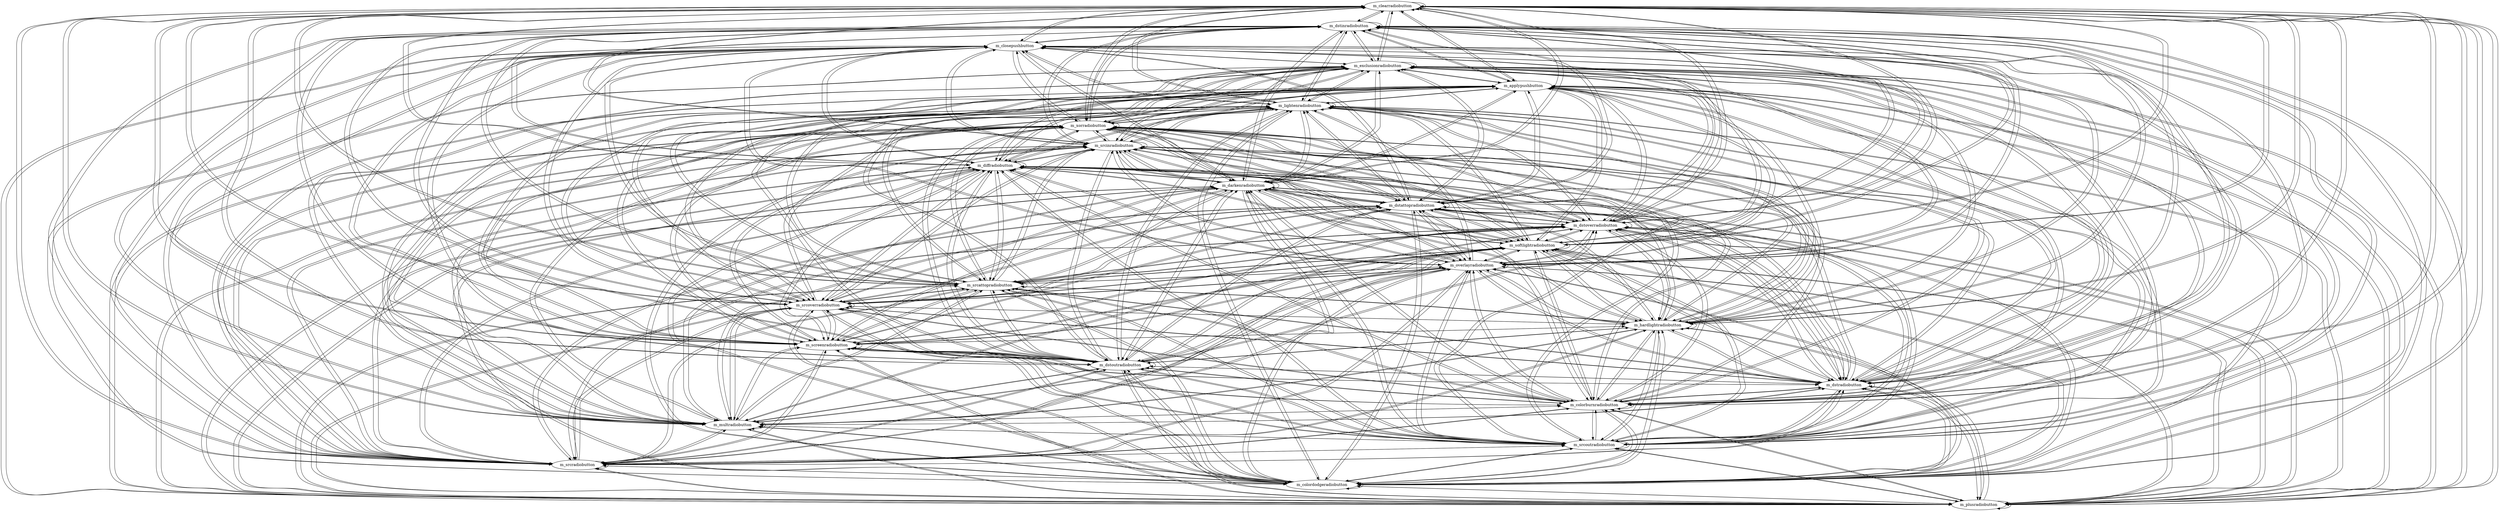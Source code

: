strict digraph G {
  m_clearradiobutton [ label="m_clearradiobutton" ];
  m_dstinradiobutton [ label="m_dstinradiobutton" ];
  m_plusradiobutton [ label="m_plusradiobutton" ];
  m_colordodgeradiobutton [ label="m_colordodgeradiobutton" ];
  m_srcradiobutton [ label="m_srcradiobutton" ];
  m_srcoutradiobutton [ label="m_srcoutradiobutton" ];
  m_multradiobutton [ label="m_multradiobutton" ];
  m_colorburnradiobutton [ label="m_colorburnradiobutton" ];
  m_dstradiobutton [ label="m_dstradiobutton" ];
  m_dstoutradiobutton [ label="m_dstoutradiobutton" ];
  m_screenradiobutton [ label="m_screenradiobutton" ];
  m_hardlightradiobutton [ label="m_hardlightradiobutton" ];
  m_srcoverradiobutton [ label="m_srcoverradiobutton" ];
  m_srcattopradiobutton [ label="m_srcattopradiobutton" ];
  m_overlayradiobutton [ label="m_overlayradiobutton" ];
  m_softlightradiobutton [ label="m_softlightradiobutton" ];
  m_dstoverradiobutton [ label="m_dstoverradiobutton" ];
  m_dstattopradiobutton [ label="m_dstattopradiobutton" ];
  m_darkenradiobutton [ label="m_darkenradiobutton" ];
  m_diffradiobutton [ label="m_diffradiobutton" ];
  m_srcinradiobutton [ label="m_srcinradiobutton" ];
  m_xorradiobutton [ label="m_xorradiobutton" ];
  m_lightenradiobutton [ label="m_lightenradiobutton" ];
  m_exclusionradiobutton [ label="m_exclusionradiobutton" ];
  m_applypushbutton [ label="m_applypushbutton" ];
  m_closepushbutton [ label="m_closepushbutton" ];
  m_clearradiobutton -> m_clearradiobutton;
  m_clearradiobutton -> m_dstinradiobutton;
  m_clearradiobutton -> m_plusradiobutton;
  m_clearradiobutton -> m_colordodgeradiobutton;
  m_clearradiobutton -> m_srcradiobutton;
  m_clearradiobutton -> m_srcoutradiobutton;
  m_clearradiobutton -> m_multradiobutton;
  m_clearradiobutton -> m_colorburnradiobutton;
  m_clearradiobutton -> m_dstradiobutton;
  m_clearradiobutton -> m_dstoutradiobutton;
  m_clearradiobutton -> m_screenradiobutton;
  m_clearradiobutton -> m_hardlightradiobutton;
  m_clearradiobutton -> m_srcoverradiobutton;
  m_clearradiobutton -> m_srcattopradiobutton;
  m_clearradiobutton -> m_overlayradiobutton;
  m_clearradiobutton -> m_softlightradiobutton;
  m_clearradiobutton -> m_dstoverradiobutton;
  m_clearradiobutton -> m_dstattopradiobutton;
  m_clearradiobutton -> m_darkenradiobutton;
  m_clearradiobutton -> m_diffradiobutton;
  m_clearradiobutton -> m_srcinradiobutton;
  m_clearradiobutton -> m_xorradiobutton;
  m_clearradiobutton -> m_lightenradiobutton;
  m_clearradiobutton -> m_exclusionradiobutton;
  m_clearradiobutton -> m_applypushbutton;
  m_clearradiobutton -> m_closepushbutton;
  m_dstinradiobutton -> m_clearradiobutton;
  m_dstinradiobutton -> m_dstinradiobutton;
  m_dstinradiobutton -> m_plusradiobutton;
  m_dstinradiobutton -> m_colordodgeradiobutton;
  m_dstinradiobutton -> m_srcradiobutton;
  m_dstinradiobutton -> m_srcoutradiobutton;
  m_dstinradiobutton -> m_multradiobutton;
  m_dstinradiobutton -> m_colorburnradiobutton;
  m_dstinradiobutton -> m_dstradiobutton;
  m_dstinradiobutton -> m_dstoutradiobutton;
  m_dstinradiobutton -> m_screenradiobutton;
  m_dstinradiobutton -> m_hardlightradiobutton;
  m_dstinradiobutton -> m_srcoverradiobutton;
  m_dstinradiobutton -> m_srcattopradiobutton;
  m_dstinradiobutton -> m_overlayradiobutton;
  m_dstinradiobutton -> m_softlightradiobutton;
  m_dstinradiobutton -> m_dstoverradiobutton;
  m_dstinradiobutton -> m_dstattopradiobutton;
  m_dstinradiobutton -> m_darkenradiobutton;
  m_dstinradiobutton -> m_diffradiobutton;
  m_dstinradiobutton -> m_srcinradiobutton;
  m_dstinradiobutton -> m_xorradiobutton;
  m_dstinradiobutton -> m_lightenradiobutton;
  m_dstinradiobutton -> m_exclusionradiobutton;
  m_dstinradiobutton -> m_applypushbutton;
  m_dstinradiobutton -> m_closepushbutton;
  m_plusradiobutton -> m_clearradiobutton;
  m_plusradiobutton -> m_dstinradiobutton;
  m_plusradiobutton -> m_plusradiobutton;
  m_plusradiobutton -> m_colordodgeradiobutton;
  m_plusradiobutton -> m_srcradiobutton;
  m_plusradiobutton -> m_srcoutradiobutton;
  m_plusradiobutton -> m_multradiobutton;
  m_plusradiobutton -> m_colorburnradiobutton;
  m_plusradiobutton -> m_dstradiobutton;
  m_plusradiobutton -> m_dstoutradiobutton;
  m_plusradiobutton -> m_screenradiobutton;
  m_plusradiobutton -> m_hardlightradiobutton;
  m_plusradiobutton -> m_srcoverradiobutton;
  m_plusradiobutton -> m_srcattopradiobutton;
  m_plusradiobutton -> m_overlayradiobutton;
  m_plusradiobutton -> m_softlightradiobutton;
  m_plusradiobutton -> m_dstoverradiobutton;
  m_plusradiobutton -> m_dstattopradiobutton;
  m_plusradiobutton -> m_darkenradiobutton;
  m_plusradiobutton -> m_diffradiobutton;
  m_plusradiobutton -> m_srcinradiobutton;
  m_plusradiobutton -> m_xorradiobutton;
  m_plusradiobutton -> m_lightenradiobutton;
  m_plusradiobutton -> m_exclusionradiobutton;
  m_plusradiobutton -> m_applypushbutton;
  m_plusradiobutton -> m_closepushbutton;
  m_colordodgeradiobutton -> m_clearradiobutton;
  m_colordodgeradiobutton -> m_dstinradiobutton;
  m_colordodgeradiobutton -> m_plusradiobutton;
  m_colordodgeradiobutton -> m_colordodgeradiobutton;
  m_colordodgeradiobutton -> m_srcradiobutton;
  m_colordodgeradiobutton -> m_srcoutradiobutton;
  m_colordodgeradiobutton -> m_multradiobutton;
  m_colordodgeradiobutton -> m_colorburnradiobutton;
  m_colordodgeradiobutton -> m_dstradiobutton;
  m_colordodgeradiobutton -> m_dstoutradiobutton;
  m_colordodgeradiobutton -> m_screenradiobutton;
  m_colordodgeradiobutton -> m_hardlightradiobutton;
  m_colordodgeradiobutton -> m_srcoverradiobutton;
  m_colordodgeradiobutton -> m_srcattopradiobutton;
  m_colordodgeradiobutton -> m_overlayradiobutton;
  m_colordodgeradiobutton -> m_softlightradiobutton;
  m_colordodgeradiobutton -> m_dstoverradiobutton;
  m_colordodgeradiobutton -> m_dstattopradiobutton;
  m_colordodgeradiobutton -> m_darkenradiobutton;
  m_colordodgeradiobutton -> m_diffradiobutton;
  m_colordodgeradiobutton -> m_srcinradiobutton;
  m_colordodgeradiobutton -> m_xorradiobutton;
  m_colordodgeradiobutton -> m_lightenradiobutton;
  m_colordodgeradiobutton -> m_exclusionradiobutton;
  m_colordodgeradiobutton -> m_applypushbutton;
  m_colordodgeradiobutton -> m_closepushbutton;
  m_srcradiobutton -> m_clearradiobutton;
  m_srcradiobutton -> m_dstinradiobutton;
  m_srcradiobutton -> m_plusradiobutton;
  m_srcradiobutton -> m_colordodgeradiobutton;
  m_srcradiobutton -> m_srcradiobutton;
  m_srcradiobutton -> m_srcoutradiobutton;
  m_srcradiobutton -> m_multradiobutton;
  m_srcradiobutton -> m_colorburnradiobutton;
  m_srcradiobutton -> m_dstradiobutton;
  m_srcradiobutton -> m_dstoutradiobutton;
  m_srcradiobutton -> m_screenradiobutton;
  m_srcradiobutton -> m_hardlightradiobutton;
  m_srcradiobutton -> m_srcoverradiobutton;
  m_srcradiobutton -> m_srcattopradiobutton;
  m_srcradiobutton -> m_overlayradiobutton;
  m_srcradiobutton -> m_softlightradiobutton;
  m_srcradiobutton -> m_dstoverradiobutton;
  m_srcradiobutton -> m_dstattopradiobutton;
  m_srcradiobutton -> m_darkenradiobutton;
  m_srcradiobutton -> m_diffradiobutton;
  m_srcradiobutton -> m_srcinradiobutton;
  m_srcradiobutton -> m_xorradiobutton;
  m_srcradiobutton -> m_lightenradiobutton;
  m_srcradiobutton -> m_exclusionradiobutton;
  m_srcradiobutton -> m_applypushbutton;
  m_srcradiobutton -> m_closepushbutton;
  m_srcoutradiobutton -> m_clearradiobutton;
  m_srcoutradiobutton -> m_dstinradiobutton;
  m_srcoutradiobutton -> m_plusradiobutton;
  m_srcoutradiobutton -> m_colordodgeradiobutton;
  m_srcoutradiobutton -> m_srcradiobutton;
  m_srcoutradiobutton -> m_srcoutradiobutton;
  m_srcoutradiobutton -> m_multradiobutton;
  m_srcoutradiobutton -> m_colorburnradiobutton;
  m_srcoutradiobutton -> m_dstradiobutton;
  m_srcoutradiobutton -> m_dstoutradiobutton;
  m_srcoutradiobutton -> m_screenradiobutton;
  m_srcoutradiobutton -> m_hardlightradiobutton;
  m_srcoutradiobutton -> m_srcoverradiobutton;
  m_srcoutradiobutton -> m_srcattopradiobutton;
  m_srcoutradiobutton -> m_overlayradiobutton;
  m_srcoutradiobutton -> m_softlightradiobutton;
  m_srcoutradiobutton -> m_dstoverradiobutton;
  m_srcoutradiobutton -> m_dstattopradiobutton;
  m_srcoutradiobutton -> m_darkenradiobutton;
  m_srcoutradiobutton -> m_diffradiobutton;
  m_srcoutradiobutton -> m_srcinradiobutton;
  m_srcoutradiobutton -> m_xorradiobutton;
  m_srcoutradiobutton -> m_lightenradiobutton;
  m_srcoutradiobutton -> m_exclusionradiobutton;
  m_srcoutradiobutton -> m_applypushbutton;
  m_srcoutradiobutton -> m_closepushbutton;
  m_multradiobutton -> m_clearradiobutton;
  m_multradiobutton -> m_dstinradiobutton;
  m_multradiobutton -> m_plusradiobutton;
  m_multradiobutton -> m_colordodgeradiobutton;
  m_multradiobutton -> m_srcradiobutton;
  m_multradiobutton -> m_srcoutradiobutton;
  m_multradiobutton -> m_multradiobutton;
  m_multradiobutton -> m_colorburnradiobutton;
  m_multradiobutton -> m_dstradiobutton;
  m_multradiobutton -> m_dstoutradiobutton;
  m_multradiobutton -> m_screenradiobutton;
  m_multradiobutton -> m_hardlightradiobutton;
  m_multradiobutton -> m_srcoverradiobutton;
  m_multradiobutton -> m_srcattopradiobutton;
  m_multradiobutton -> m_overlayradiobutton;
  m_multradiobutton -> m_softlightradiobutton;
  m_multradiobutton -> m_dstoverradiobutton;
  m_multradiobutton -> m_dstattopradiobutton;
  m_multradiobutton -> m_darkenradiobutton;
  m_multradiobutton -> m_diffradiobutton;
  m_multradiobutton -> m_srcinradiobutton;
  m_multradiobutton -> m_xorradiobutton;
  m_multradiobutton -> m_lightenradiobutton;
  m_multradiobutton -> m_exclusionradiobutton;
  m_multradiobutton -> m_applypushbutton;
  m_multradiobutton -> m_closepushbutton;
  m_colorburnradiobutton -> m_clearradiobutton;
  m_colorburnradiobutton -> m_dstinradiobutton;
  m_colorburnradiobutton -> m_plusradiobutton;
  m_colorburnradiobutton -> m_colordodgeradiobutton;
  m_colorburnradiobutton -> m_srcradiobutton;
  m_colorburnradiobutton -> m_srcoutradiobutton;
  m_colorburnradiobutton -> m_multradiobutton;
  m_colorburnradiobutton -> m_colorburnradiobutton;
  m_colorburnradiobutton -> m_dstradiobutton;
  m_colorburnradiobutton -> m_dstoutradiobutton;
  m_colorburnradiobutton -> m_screenradiobutton;
  m_colorburnradiobutton -> m_hardlightradiobutton;
  m_colorburnradiobutton -> m_srcoverradiobutton;
  m_colorburnradiobutton -> m_srcattopradiobutton;
  m_colorburnradiobutton -> m_overlayradiobutton;
  m_colorburnradiobutton -> m_softlightradiobutton;
  m_colorburnradiobutton -> m_dstoverradiobutton;
  m_colorburnradiobutton -> m_dstattopradiobutton;
  m_colorburnradiobutton -> m_darkenradiobutton;
  m_colorburnradiobutton -> m_diffradiobutton;
  m_colorburnradiobutton -> m_srcinradiobutton;
  m_colorburnradiobutton -> m_xorradiobutton;
  m_colorburnradiobutton -> m_lightenradiobutton;
  m_colorburnradiobutton -> m_exclusionradiobutton;
  m_colorburnradiobutton -> m_applypushbutton;
  m_colorburnradiobutton -> m_closepushbutton;
  m_dstradiobutton -> m_clearradiobutton;
  m_dstradiobutton -> m_dstinradiobutton;
  m_dstradiobutton -> m_plusradiobutton;
  m_dstradiobutton -> m_colordodgeradiobutton;
  m_dstradiobutton -> m_srcradiobutton;
  m_dstradiobutton -> m_srcoutradiobutton;
  m_dstradiobutton -> m_multradiobutton;
  m_dstradiobutton -> m_colorburnradiobutton;
  m_dstradiobutton -> m_dstradiobutton;
  m_dstradiobutton -> m_dstoutradiobutton;
  m_dstradiobutton -> m_screenradiobutton;
  m_dstradiobutton -> m_hardlightradiobutton;
  m_dstradiobutton -> m_srcoverradiobutton;
  m_dstradiobutton -> m_srcattopradiobutton;
  m_dstradiobutton -> m_overlayradiobutton;
  m_dstradiobutton -> m_softlightradiobutton;
  m_dstradiobutton -> m_dstoverradiobutton;
  m_dstradiobutton -> m_dstattopradiobutton;
  m_dstradiobutton -> m_darkenradiobutton;
  m_dstradiobutton -> m_diffradiobutton;
  m_dstradiobutton -> m_srcinradiobutton;
  m_dstradiobutton -> m_xorradiobutton;
  m_dstradiobutton -> m_lightenradiobutton;
  m_dstradiobutton -> m_exclusionradiobutton;
  m_dstradiobutton -> m_applypushbutton;
  m_dstradiobutton -> m_closepushbutton;
  m_dstoutradiobutton -> m_clearradiobutton;
  m_dstoutradiobutton -> m_dstinradiobutton;
  m_dstoutradiobutton -> m_plusradiobutton;
  m_dstoutradiobutton -> m_colordodgeradiobutton;
  m_dstoutradiobutton -> m_srcradiobutton;
  m_dstoutradiobutton -> m_srcoutradiobutton;
  m_dstoutradiobutton -> m_multradiobutton;
  m_dstoutradiobutton -> m_colorburnradiobutton;
  m_dstoutradiobutton -> m_dstradiobutton;
  m_dstoutradiobutton -> m_dstoutradiobutton;
  m_dstoutradiobutton -> m_screenradiobutton;
  m_dstoutradiobutton -> m_hardlightradiobutton;
  m_dstoutradiobutton -> m_srcoverradiobutton;
  m_dstoutradiobutton -> m_srcattopradiobutton;
  m_dstoutradiobutton -> m_overlayradiobutton;
  m_dstoutradiobutton -> m_softlightradiobutton;
  m_dstoutradiobutton -> m_dstoverradiobutton;
  m_dstoutradiobutton -> m_dstattopradiobutton;
  m_dstoutradiobutton -> m_darkenradiobutton;
  m_dstoutradiobutton -> m_diffradiobutton;
  m_dstoutradiobutton -> m_srcinradiobutton;
  m_dstoutradiobutton -> m_xorradiobutton;
  m_dstoutradiobutton -> m_lightenradiobutton;
  m_dstoutradiobutton -> m_exclusionradiobutton;
  m_dstoutradiobutton -> m_applypushbutton;
  m_dstoutradiobutton -> m_closepushbutton;
  m_screenradiobutton -> m_clearradiobutton;
  m_screenradiobutton -> m_dstinradiobutton;
  m_screenradiobutton -> m_plusradiobutton;
  m_screenradiobutton -> m_colordodgeradiobutton;
  m_screenradiobutton -> m_srcradiobutton;
  m_screenradiobutton -> m_srcoutradiobutton;
  m_screenradiobutton -> m_multradiobutton;
  m_screenradiobutton -> m_colorburnradiobutton;
  m_screenradiobutton -> m_dstradiobutton;
  m_screenradiobutton -> m_dstoutradiobutton;
  m_screenradiobutton -> m_screenradiobutton;
  m_screenradiobutton -> m_hardlightradiobutton;
  m_screenradiobutton -> m_srcoverradiobutton;
  m_screenradiobutton -> m_srcattopradiobutton;
  m_screenradiobutton -> m_overlayradiobutton;
  m_screenradiobutton -> m_softlightradiobutton;
  m_screenradiobutton -> m_dstoverradiobutton;
  m_screenradiobutton -> m_dstattopradiobutton;
  m_screenradiobutton -> m_darkenradiobutton;
  m_screenradiobutton -> m_diffradiobutton;
  m_screenradiobutton -> m_srcinradiobutton;
  m_screenradiobutton -> m_xorradiobutton;
  m_screenradiobutton -> m_lightenradiobutton;
  m_screenradiobutton -> m_exclusionradiobutton;
  m_screenradiobutton -> m_applypushbutton;
  m_screenradiobutton -> m_closepushbutton;
  m_hardlightradiobutton -> m_clearradiobutton;
  m_hardlightradiobutton -> m_dstinradiobutton;
  m_hardlightradiobutton -> m_plusradiobutton;
  m_hardlightradiobutton -> m_colordodgeradiobutton;
  m_hardlightradiobutton -> m_srcradiobutton;
  m_hardlightradiobutton -> m_srcoutradiobutton;
  m_hardlightradiobutton -> m_multradiobutton;
  m_hardlightradiobutton -> m_colorburnradiobutton;
  m_hardlightradiobutton -> m_dstradiobutton;
  m_hardlightradiobutton -> m_dstoutradiobutton;
  m_hardlightradiobutton -> m_screenradiobutton;
  m_hardlightradiobutton -> m_hardlightradiobutton;
  m_hardlightradiobutton -> m_srcoverradiobutton;
  m_hardlightradiobutton -> m_srcattopradiobutton;
  m_hardlightradiobutton -> m_overlayradiobutton;
  m_hardlightradiobutton -> m_softlightradiobutton;
  m_hardlightradiobutton -> m_dstoverradiobutton;
  m_hardlightradiobutton -> m_dstattopradiobutton;
  m_hardlightradiobutton -> m_darkenradiobutton;
  m_hardlightradiobutton -> m_diffradiobutton;
  m_hardlightradiobutton -> m_srcinradiobutton;
  m_hardlightradiobutton -> m_xorradiobutton;
  m_hardlightradiobutton -> m_lightenradiobutton;
  m_hardlightradiobutton -> m_exclusionradiobutton;
  m_hardlightradiobutton -> m_applypushbutton;
  m_hardlightradiobutton -> m_closepushbutton;
  m_srcoverradiobutton -> m_clearradiobutton;
  m_srcoverradiobutton -> m_dstinradiobutton;
  m_srcoverradiobutton -> m_plusradiobutton;
  m_srcoverradiobutton -> m_colordodgeradiobutton;
  m_srcoverradiobutton -> m_srcradiobutton;
  m_srcoverradiobutton -> m_srcoutradiobutton;
  m_srcoverradiobutton -> m_multradiobutton;
  m_srcoverradiobutton -> m_colorburnradiobutton;
  m_srcoverradiobutton -> m_dstradiobutton;
  m_srcoverradiobutton -> m_dstoutradiobutton;
  m_srcoverradiobutton -> m_screenradiobutton;
  m_srcoverradiobutton -> m_hardlightradiobutton;
  m_srcoverradiobutton -> m_srcoverradiobutton;
  m_srcoverradiobutton -> m_srcattopradiobutton;
  m_srcoverradiobutton -> m_overlayradiobutton;
  m_srcoverradiobutton -> m_softlightradiobutton;
  m_srcoverradiobutton -> m_dstoverradiobutton;
  m_srcoverradiobutton -> m_dstattopradiobutton;
  m_srcoverradiobutton -> m_darkenradiobutton;
  m_srcoverradiobutton -> m_diffradiobutton;
  m_srcoverradiobutton -> m_srcinradiobutton;
  m_srcoverradiobutton -> m_xorradiobutton;
  m_srcoverradiobutton -> m_lightenradiobutton;
  m_srcoverradiobutton -> m_exclusionradiobutton;
  m_srcoverradiobutton -> m_applypushbutton;
  m_srcoverradiobutton -> m_closepushbutton;
  m_srcattopradiobutton -> m_clearradiobutton;
  m_srcattopradiobutton -> m_dstinradiobutton;
  m_srcattopradiobutton -> m_plusradiobutton;
  m_srcattopradiobutton -> m_colordodgeradiobutton;
  m_srcattopradiobutton -> m_srcradiobutton;
  m_srcattopradiobutton -> m_srcoutradiobutton;
  m_srcattopradiobutton -> m_multradiobutton;
  m_srcattopradiobutton -> m_colorburnradiobutton;
  m_srcattopradiobutton -> m_dstradiobutton;
  m_srcattopradiobutton -> m_dstoutradiobutton;
  m_srcattopradiobutton -> m_screenradiobutton;
  m_srcattopradiobutton -> m_hardlightradiobutton;
  m_srcattopradiobutton -> m_srcoverradiobutton;
  m_srcattopradiobutton -> m_srcattopradiobutton;
  m_srcattopradiobutton -> m_overlayradiobutton;
  m_srcattopradiobutton -> m_softlightradiobutton;
  m_srcattopradiobutton -> m_dstoverradiobutton;
  m_srcattopradiobutton -> m_dstattopradiobutton;
  m_srcattopradiobutton -> m_darkenradiobutton;
  m_srcattopradiobutton -> m_diffradiobutton;
  m_srcattopradiobutton -> m_srcinradiobutton;
  m_srcattopradiobutton -> m_xorradiobutton;
  m_srcattopradiobutton -> m_lightenradiobutton;
  m_srcattopradiobutton -> m_exclusionradiobutton;
  m_srcattopradiobutton -> m_applypushbutton;
  m_srcattopradiobutton -> m_closepushbutton;
  m_overlayradiobutton -> m_clearradiobutton;
  m_overlayradiobutton -> m_dstinradiobutton;
  m_overlayradiobutton -> m_plusradiobutton;
  m_overlayradiobutton -> m_colordodgeradiobutton;
  m_overlayradiobutton -> m_srcradiobutton;
  m_overlayradiobutton -> m_srcoutradiobutton;
  m_overlayradiobutton -> m_multradiobutton;
  m_overlayradiobutton -> m_colorburnradiobutton;
  m_overlayradiobutton -> m_dstradiobutton;
  m_overlayradiobutton -> m_dstoutradiobutton;
  m_overlayradiobutton -> m_screenradiobutton;
  m_overlayradiobutton -> m_hardlightradiobutton;
  m_overlayradiobutton -> m_srcoverradiobutton;
  m_overlayradiobutton -> m_srcattopradiobutton;
  m_overlayradiobutton -> m_overlayradiobutton;
  m_overlayradiobutton -> m_softlightradiobutton;
  m_overlayradiobutton -> m_dstoverradiobutton;
  m_overlayradiobutton -> m_dstattopradiobutton;
  m_overlayradiobutton -> m_darkenradiobutton;
  m_overlayradiobutton -> m_diffradiobutton;
  m_overlayradiobutton -> m_srcinradiobutton;
  m_overlayradiobutton -> m_xorradiobutton;
  m_overlayradiobutton -> m_lightenradiobutton;
  m_overlayradiobutton -> m_exclusionradiobutton;
  m_overlayradiobutton -> m_applypushbutton;
  m_overlayradiobutton -> m_closepushbutton;
  m_softlightradiobutton -> m_clearradiobutton;
  m_softlightradiobutton -> m_dstinradiobutton;
  m_softlightradiobutton -> m_plusradiobutton;
  m_softlightradiobutton -> m_colordodgeradiobutton;
  m_softlightradiobutton -> m_srcradiobutton;
  m_softlightradiobutton -> m_srcoutradiobutton;
  m_softlightradiobutton -> m_multradiobutton;
  m_softlightradiobutton -> m_colorburnradiobutton;
  m_softlightradiobutton -> m_dstradiobutton;
  m_softlightradiobutton -> m_dstoutradiobutton;
  m_softlightradiobutton -> m_screenradiobutton;
  m_softlightradiobutton -> m_hardlightradiobutton;
  m_softlightradiobutton -> m_srcoverradiobutton;
  m_softlightradiobutton -> m_srcattopradiobutton;
  m_softlightradiobutton -> m_overlayradiobutton;
  m_softlightradiobutton -> m_softlightradiobutton;
  m_softlightradiobutton -> m_dstoverradiobutton;
  m_softlightradiobutton -> m_dstattopradiobutton;
  m_softlightradiobutton -> m_darkenradiobutton;
  m_softlightradiobutton -> m_diffradiobutton;
  m_softlightradiobutton -> m_srcinradiobutton;
  m_softlightradiobutton -> m_xorradiobutton;
  m_softlightradiobutton -> m_lightenradiobutton;
  m_softlightradiobutton -> m_exclusionradiobutton;
  m_softlightradiobutton -> m_applypushbutton;
  m_softlightradiobutton -> m_closepushbutton;
  m_dstoverradiobutton -> m_clearradiobutton;
  m_dstoverradiobutton -> m_dstinradiobutton;
  m_dstoverradiobutton -> m_plusradiobutton;
  m_dstoverradiobutton -> m_colordodgeradiobutton;
  m_dstoverradiobutton -> m_srcradiobutton;
  m_dstoverradiobutton -> m_srcoutradiobutton;
  m_dstoverradiobutton -> m_multradiobutton;
  m_dstoverradiobutton -> m_colorburnradiobutton;
  m_dstoverradiobutton -> m_dstradiobutton;
  m_dstoverradiobutton -> m_dstoutradiobutton;
  m_dstoverradiobutton -> m_screenradiobutton;
  m_dstoverradiobutton -> m_hardlightradiobutton;
  m_dstoverradiobutton -> m_srcoverradiobutton;
  m_dstoverradiobutton -> m_srcattopradiobutton;
  m_dstoverradiobutton -> m_overlayradiobutton;
  m_dstoverradiobutton -> m_softlightradiobutton;
  m_dstoverradiobutton -> m_dstoverradiobutton;
  m_dstoverradiobutton -> m_dstattopradiobutton;
  m_dstoverradiobutton -> m_darkenradiobutton;
  m_dstoverradiobutton -> m_diffradiobutton;
  m_dstoverradiobutton -> m_srcinradiobutton;
  m_dstoverradiobutton -> m_xorradiobutton;
  m_dstoverradiobutton -> m_lightenradiobutton;
  m_dstoverradiobutton -> m_exclusionradiobutton;
  m_dstoverradiobutton -> m_applypushbutton;
  m_dstoverradiobutton -> m_closepushbutton;
  m_dstattopradiobutton -> m_clearradiobutton;
  m_dstattopradiobutton -> m_dstinradiobutton;
  m_dstattopradiobutton -> m_plusradiobutton;
  m_dstattopradiobutton -> m_colordodgeradiobutton;
  m_dstattopradiobutton -> m_srcradiobutton;
  m_dstattopradiobutton -> m_srcoutradiobutton;
  m_dstattopradiobutton -> m_multradiobutton;
  m_dstattopradiobutton -> m_colorburnradiobutton;
  m_dstattopradiobutton -> m_dstradiobutton;
  m_dstattopradiobutton -> m_dstoutradiobutton;
  m_dstattopradiobutton -> m_screenradiobutton;
  m_dstattopradiobutton -> m_hardlightradiobutton;
  m_dstattopradiobutton -> m_srcoverradiobutton;
  m_dstattopradiobutton -> m_srcattopradiobutton;
  m_dstattopradiobutton -> m_overlayradiobutton;
  m_dstattopradiobutton -> m_softlightradiobutton;
  m_dstattopradiobutton -> m_dstoverradiobutton;
  m_dstattopradiobutton -> m_dstattopradiobutton;
  m_dstattopradiobutton -> m_darkenradiobutton;
  m_dstattopradiobutton -> m_diffradiobutton;
  m_dstattopradiobutton -> m_srcinradiobutton;
  m_dstattopradiobutton -> m_xorradiobutton;
  m_dstattopradiobutton -> m_lightenradiobutton;
  m_dstattopradiobutton -> m_exclusionradiobutton;
  m_dstattopradiobutton -> m_applypushbutton;
  m_dstattopradiobutton -> m_closepushbutton;
  m_darkenradiobutton -> m_clearradiobutton;
  m_darkenradiobutton -> m_dstinradiobutton;
  m_darkenradiobutton -> m_plusradiobutton;
  m_darkenradiobutton -> m_colordodgeradiobutton;
  m_darkenradiobutton -> m_srcradiobutton;
  m_darkenradiobutton -> m_srcoutradiobutton;
  m_darkenradiobutton -> m_multradiobutton;
  m_darkenradiobutton -> m_colorburnradiobutton;
  m_darkenradiobutton -> m_dstradiobutton;
  m_darkenradiobutton -> m_dstoutradiobutton;
  m_darkenradiobutton -> m_screenradiobutton;
  m_darkenradiobutton -> m_hardlightradiobutton;
  m_darkenradiobutton -> m_srcoverradiobutton;
  m_darkenradiobutton -> m_srcattopradiobutton;
  m_darkenradiobutton -> m_overlayradiobutton;
  m_darkenradiobutton -> m_softlightradiobutton;
  m_darkenradiobutton -> m_dstoverradiobutton;
  m_darkenradiobutton -> m_dstattopradiobutton;
  m_darkenradiobutton -> m_darkenradiobutton;
  m_darkenradiobutton -> m_diffradiobutton;
  m_darkenradiobutton -> m_srcinradiobutton;
  m_darkenradiobutton -> m_xorradiobutton;
  m_darkenradiobutton -> m_lightenradiobutton;
  m_darkenradiobutton -> m_exclusionradiobutton;
  m_darkenradiobutton -> m_applypushbutton;
  m_darkenradiobutton -> m_closepushbutton;
  m_diffradiobutton -> m_clearradiobutton;
  m_diffradiobutton -> m_dstinradiobutton;
  m_diffradiobutton -> m_plusradiobutton;
  m_diffradiobutton -> m_colordodgeradiobutton;
  m_diffradiobutton -> m_srcradiobutton;
  m_diffradiobutton -> m_srcoutradiobutton;
  m_diffradiobutton -> m_multradiobutton;
  m_diffradiobutton -> m_colorburnradiobutton;
  m_diffradiobutton -> m_dstradiobutton;
  m_diffradiobutton -> m_dstoutradiobutton;
  m_diffradiobutton -> m_screenradiobutton;
  m_diffradiobutton -> m_hardlightradiobutton;
  m_diffradiobutton -> m_srcoverradiobutton;
  m_diffradiobutton -> m_srcattopradiobutton;
  m_diffradiobutton -> m_overlayradiobutton;
  m_diffradiobutton -> m_softlightradiobutton;
  m_diffradiobutton -> m_dstoverradiobutton;
  m_diffradiobutton -> m_dstattopradiobutton;
  m_diffradiobutton -> m_darkenradiobutton;
  m_diffradiobutton -> m_diffradiobutton;
  m_diffradiobutton -> m_srcinradiobutton;
  m_diffradiobutton -> m_xorradiobutton;
  m_diffradiobutton -> m_lightenradiobutton;
  m_diffradiobutton -> m_exclusionradiobutton;
  m_diffradiobutton -> m_applypushbutton;
  m_diffradiobutton -> m_closepushbutton;
  m_srcinradiobutton -> m_clearradiobutton;
  m_srcinradiobutton -> m_dstinradiobutton;
  m_srcinradiobutton -> m_plusradiobutton;
  m_srcinradiobutton -> m_colordodgeradiobutton;
  m_srcinradiobutton -> m_srcradiobutton;
  m_srcinradiobutton -> m_srcoutradiobutton;
  m_srcinradiobutton -> m_multradiobutton;
  m_srcinradiobutton -> m_colorburnradiobutton;
  m_srcinradiobutton -> m_dstradiobutton;
  m_srcinradiobutton -> m_dstoutradiobutton;
  m_srcinradiobutton -> m_screenradiobutton;
  m_srcinradiobutton -> m_hardlightradiobutton;
  m_srcinradiobutton -> m_srcoverradiobutton;
  m_srcinradiobutton -> m_srcattopradiobutton;
  m_srcinradiobutton -> m_overlayradiobutton;
  m_srcinradiobutton -> m_softlightradiobutton;
  m_srcinradiobutton -> m_dstoverradiobutton;
  m_srcinradiobutton -> m_dstattopradiobutton;
  m_srcinradiobutton -> m_darkenradiobutton;
  m_srcinradiobutton -> m_diffradiobutton;
  m_srcinradiobutton -> m_srcinradiobutton;
  m_srcinradiobutton -> m_xorradiobutton;
  m_srcinradiobutton -> m_lightenradiobutton;
  m_srcinradiobutton -> m_exclusionradiobutton;
  m_srcinradiobutton -> m_applypushbutton;
  m_srcinradiobutton -> m_closepushbutton;
  m_xorradiobutton -> m_clearradiobutton;
  m_xorradiobutton -> m_dstinradiobutton;
  m_xorradiobutton -> m_plusradiobutton;
  m_xorradiobutton -> m_colordodgeradiobutton;
  m_xorradiobutton -> m_srcradiobutton;
  m_xorradiobutton -> m_srcoutradiobutton;
  m_xorradiobutton -> m_multradiobutton;
  m_xorradiobutton -> m_colorburnradiobutton;
  m_xorradiobutton -> m_dstradiobutton;
  m_xorradiobutton -> m_dstoutradiobutton;
  m_xorradiobutton -> m_screenradiobutton;
  m_xorradiobutton -> m_hardlightradiobutton;
  m_xorradiobutton -> m_srcoverradiobutton;
  m_xorradiobutton -> m_srcattopradiobutton;
  m_xorradiobutton -> m_overlayradiobutton;
  m_xorradiobutton -> m_softlightradiobutton;
  m_xorradiobutton -> m_dstoverradiobutton;
  m_xorradiobutton -> m_dstattopradiobutton;
  m_xorradiobutton -> m_darkenradiobutton;
  m_xorradiobutton -> m_diffradiobutton;
  m_xorradiobutton -> m_srcinradiobutton;
  m_xorradiobutton -> m_xorradiobutton;
  m_xorradiobutton -> m_lightenradiobutton;
  m_xorradiobutton -> m_exclusionradiobutton;
  m_xorradiobutton -> m_applypushbutton;
  m_xorradiobutton -> m_closepushbutton;
  m_lightenradiobutton -> m_clearradiobutton;
  m_lightenradiobutton -> m_dstinradiobutton;
  m_lightenradiobutton -> m_plusradiobutton;
  m_lightenradiobutton -> m_colordodgeradiobutton;
  m_lightenradiobutton -> m_srcradiobutton;
  m_lightenradiobutton -> m_srcoutradiobutton;
  m_lightenradiobutton -> m_multradiobutton;
  m_lightenradiobutton -> m_colorburnradiobutton;
  m_lightenradiobutton -> m_dstradiobutton;
  m_lightenradiobutton -> m_dstoutradiobutton;
  m_lightenradiobutton -> m_screenradiobutton;
  m_lightenradiobutton -> m_hardlightradiobutton;
  m_lightenradiobutton -> m_srcoverradiobutton;
  m_lightenradiobutton -> m_srcattopradiobutton;
  m_lightenradiobutton -> m_overlayradiobutton;
  m_lightenradiobutton -> m_softlightradiobutton;
  m_lightenradiobutton -> m_dstoverradiobutton;
  m_lightenradiobutton -> m_dstattopradiobutton;
  m_lightenradiobutton -> m_darkenradiobutton;
  m_lightenradiobutton -> m_diffradiobutton;
  m_lightenradiobutton -> m_srcinradiobutton;
  m_lightenradiobutton -> m_xorradiobutton;
  m_lightenradiobutton -> m_lightenradiobutton;
  m_lightenradiobutton -> m_exclusionradiobutton;
  m_lightenradiobutton -> m_applypushbutton;
  m_lightenradiobutton -> m_closepushbutton;
  m_exclusionradiobutton -> m_clearradiobutton;
  m_exclusionradiobutton -> m_dstinradiobutton;
  m_exclusionradiobutton -> m_plusradiobutton;
  m_exclusionradiobutton -> m_colordodgeradiobutton;
  m_exclusionradiobutton -> m_srcradiobutton;
  m_exclusionradiobutton -> m_srcoutradiobutton;
  m_exclusionradiobutton -> m_multradiobutton;
  m_exclusionradiobutton -> m_colorburnradiobutton;
  m_exclusionradiobutton -> m_dstradiobutton;
  m_exclusionradiobutton -> m_dstoutradiobutton;
  m_exclusionradiobutton -> m_screenradiobutton;
  m_exclusionradiobutton -> m_hardlightradiobutton;
  m_exclusionradiobutton -> m_srcoverradiobutton;
  m_exclusionradiobutton -> m_srcattopradiobutton;
  m_exclusionradiobutton -> m_overlayradiobutton;
  m_exclusionradiobutton -> m_softlightradiobutton;
  m_exclusionradiobutton -> m_dstoverradiobutton;
  m_exclusionradiobutton -> m_dstattopradiobutton;
  m_exclusionradiobutton -> m_darkenradiobutton;
  m_exclusionradiobutton -> m_diffradiobutton;
  m_exclusionradiobutton -> m_srcinradiobutton;
  m_exclusionradiobutton -> m_xorradiobutton;
  m_exclusionradiobutton -> m_lightenradiobutton;
  m_exclusionradiobutton -> m_exclusionradiobutton;
  m_exclusionradiobutton -> m_applypushbutton;
  m_exclusionradiobutton -> m_closepushbutton;
  m_applypushbutton -> m_clearradiobutton;
  m_applypushbutton -> m_dstinradiobutton;
  m_applypushbutton -> m_plusradiobutton;
  m_applypushbutton -> m_colordodgeradiobutton;
  m_applypushbutton -> m_srcradiobutton;
  m_applypushbutton -> m_srcoutradiobutton;
  m_applypushbutton -> m_multradiobutton;
  m_applypushbutton -> m_colorburnradiobutton;
  m_applypushbutton -> m_dstradiobutton;
  m_applypushbutton -> m_dstoutradiobutton;
  m_applypushbutton -> m_screenradiobutton;
  m_applypushbutton -> m_hardlightradiobutton;
  m_applypushbutton -> m_srcoverradiobutton;
  m_applypushbutton -> m_srcattopradiobutton;
  m_applypushbutton -> m_overlayradiobutton;
  m_applypushbutton -> m_softlightradiobutton;
  m_applypushbutton -> m_dstoverradiobutton;
  m_applypushbutton -> m_dstattopradiobutton;
  m_applypushbutton -> m_darkenradiobutton;
  m_applypushbutton -> m_diffradiobutton;
  m_applypushbutton -> m_srcinradiobutton;
  m_applypushbutton -> m_xorradiobutton;
  m_applypushbutton -> m_lightenradiobutton;
  m_applypushbutton -> m_exclusionradiobutton;
  m_closepushbutton -> m_clearradiobutton;
  m_closepushbutton -> m_dstinradiobutton;
  m_closepushbutton -> m_plusradiobutton;
  m_closepushbutton -> m_colordodgeradiobutton;
  m_closepushbutton -> m_srcradiobutton;
  m_closepushbutton -> m_srcoutradiobutton;
  m_closepushbutton -> m_multradiobutton;
  m_closepushbutton -> m_colorburnradiobutton;
  m_closepushbutton -> m_dstradiobutton;
  m_closepushbutton -> m_dstoutradiobutton;
  m_closepushbutton -> m_screenradiobutton;
  m_closepushbutton -> m_hardlightradiobutton;
  m_closepushbutton -> m_srcoverradiobutton;
  m_closepushbutton -> m_srcattopradiobutton;
  m_closepushbutton -> m_overlayradiobutton;
  m_closepushbutton -> m_softlightradiobutton;
  m_closepushbutton -> m_dstoverradiobutton;
  m_closepushbutton -> m_dstattopradiobutton;
  m_closepushbutton -> m_darkenradiobutton;
  m_closepushbutton -> m_diffradiobutton;
  m_closepushbutton -> m_srcinradiobutton;
  m_closepushbutton -> m_xorradiobutton;
  m_closepushbutton -> m_lightenradiobutton;
  m_closepushbutton -> m_exclusionradiobutton;
}
